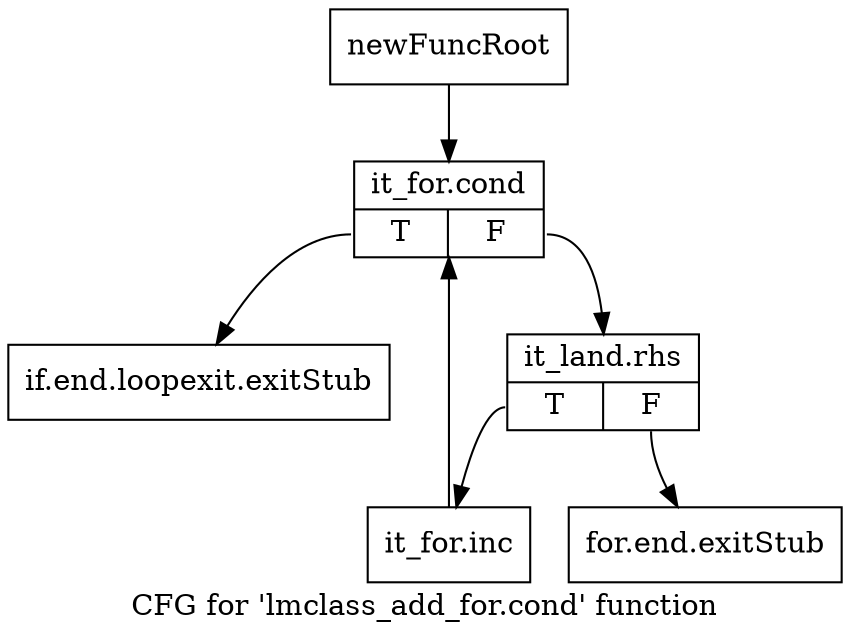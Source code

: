 digraph "CFG for 'lmclass_add_for.cond' function" {
	label="CFG for 'lmclass_add_for.cond' function";

	Node0x12c26d0 [shape=record,label="{newFuncRoot}"];
	Node0x12c26d0 -> Node0x12c27c0;
	Node0x12c2720 [shape=record,label="{if.end.loopexit.exitStub}"];
	Node0x12c2770 [shape=record,label="{for.end.exitStub}"];
	Node0x12c27c0 [shape=record,label="{it_for.cond|{<s0>T|<s1>F}}"];
	Node0x12c27c0:s0 -> Node0x12c2720;
	Node0x12c27c0:s1 -> Node0x12c2810;
	Node0x12c2810 [shape=record,label="{it_land.rhs|{<s0>T|<s1>F}}"];
	Node0x12c2810:s0 -> Node0x12c2860;
	Node0x12c2810:s1 -> Node0x12c2770;
	Node0x12c2860 [shape=record,label="{it_for.inc}"];
	Node0x12c2860 -> Node0x12c27c0;
}
